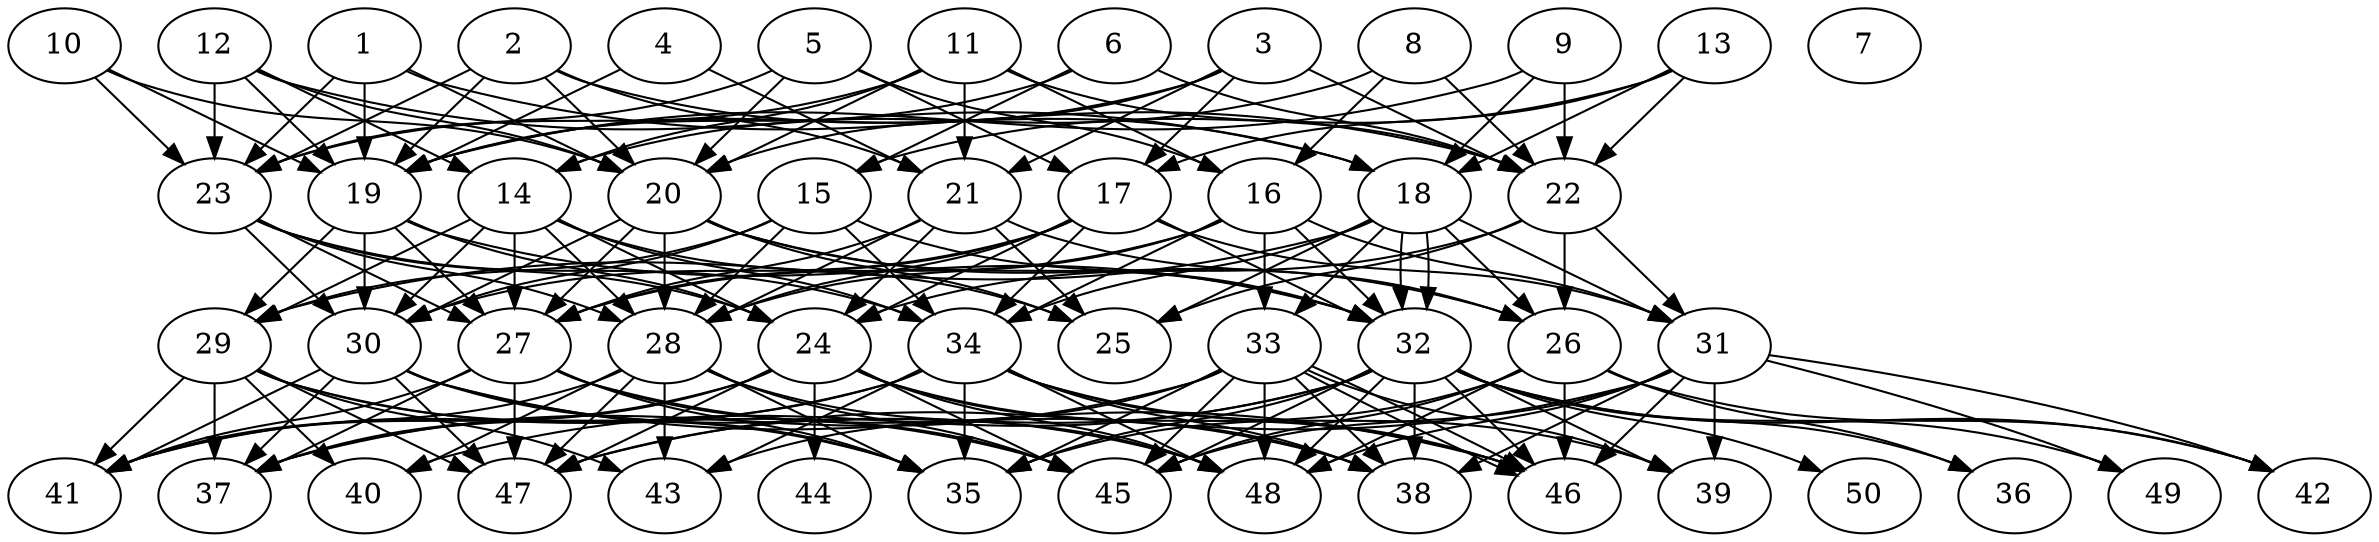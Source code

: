 // DAG automatically generated by daggen at Thu Oct  3 14:07:57 2019
// ./daggen --dot -n 50 --ccr 0.4 --fat 0.7 --regular 0.5 --density 0.7 --mindata 5242880 --maxdata 52428800 
digraph G {
  1 [size="18286080", alpha="0.03", expect_size="7314432"] 
  1 -> 19 [size ="7314432"]
  1 -> 20 [size ="7314432"]
  1 -> 22 [size ="7314432"]
  1 -> 23 [size ="7314432"]
  2 [size="78333440", alpha="0.19", expect_size="31333376"] 
  2 -> 18 [size ="31333376"]
  2 -> 19 [size ="31333376"]
  2 -> 20 [size ="31333376"]
  2 -> 21 [size ="31333376"]
  2 -> 23 [size ="31333376"]
  3 [size="107875840", alpha="0.08", expect_size="43150336"] 
  3 -> 17 [size ="43150336"]
  3 -> 19 [size ="43150336"]
  3 -> 20 [size ="43150336"]
  3 -> 21 [size ="43150336"]
  3 -> 22 [size ="43150336"]
  4 [size="89277440", alpha="0.06", expect_size="35710976"] 
  4 -> 19 [size ="35710976"]
  4 -> 21 [size ="35710976"]
  5 [size="106987520", alpha="0.10", expect_size="42795008"] 
  5 -> 16 [size ="42795008"]
  5 -> 17 [size ="42795008"]
  5 -> 20 [size ="42795008"]
  5 -> 23 [size ="42795008"]
  6 [size="15232000", alpha="0.13", expect_size="6092800"] 
  6 -> 15 [size ="6092800"]
  6 -> 19 [size ="6092800"]
  6 -> 22 [size ="6092800"]
  7 [size="83747840", alpha="0.01", expect_size="33499136"] 
  8 [size="36323840", alpha="0.05", expect_size="14529536"] 
  8 -> 14 [size ="14529536"]
  8 -> 16 [size ="14529536"]
  8 -> 22 [size ="14529536"]
  9 [size="76551680", alpha="0.03", expect_size="30620672"] 
  9 -> 18 [size ="30620672"]
  9 -> 19 [size ="30620672"]
  9 -> 22 [size ="30620672"]
  10 [size="125841920", alpha="0.09", expect_size="50336768"] 
  10 -> 19 [size ="50336768"]
  10 -> 20 [size ="50336768"]
  10 -> 23 [size ="50336768"]
  11 [size="121006080", alpha="0.08", expect_size="48402432"] 
  11 -> 14 [size ="48402432"]
  11 -> 16 [size ="48402432"]
  11 -> 20 [size ="48402432"]
  11 -> 21 [size ="48402432"]
  11 -> 22 [size ="48402432"]
  11 -> 23 [size ="48402432"]
  12 [size="20098560", alpha="0.15", expect_size="8039424"] 
  12 -> 14 [size ="8039424"]
  12 -> 18 [size ="8039424"]
  12 -> 19 [size ="8039424"]
  12 -> 20 [size ="8039424"]
  12 -> 23 [size ="8039424"]
  13 [size="129963520", alpha="0.18", expect_size="51985408"] 
  13 -> 15 [size ="51985408"]
  13 -> 17 [size ="51985408"]
  13 -> 18 [size ="51985408"]
  13 -> 22 [size ="51985408"]
  14 [size="59719680", alpha="0.10", expect_size="23887872"] 
  14 -> 24 [size ="23887872"]
  14 -> 25 [size ="23887872"]
  14 -> 27 [size ="23887872"]
  14 -> 28 [size ="23887872"]
  14 -> 29 [size ="23887872"]
  14 -> 30 [size ="23887872"]
  14 -> 34 [size ="23887872"]
  15 [size="93524480", alpha="0.14", expect_size="37409792"] 
  15 -> 28 [size ="37409792"]
  15 -> 29 [size ="37409792"]
  15 -> 30 [size ="37409792"]
  15 -> 32 [size ="37409792"]
  15 -> 34 [size ="37409792"]
  16 [size="35148800", alpha="0.04", expect_size="14059520"] 
  16 -> 27 [size ="14059520"]
  16 -> 28 [size ="14059520"]
  16 -> 31 [size ="14059520"]
  16 -> 32 [size ="14059520"]
  16 -> 33 [size ="14059520"]
  16 -> 34 [size ="14059520"]
  17 [size="111124480", alpha="0.12", expect_size="44449792"] 
  17 -> 24 [size ="44449792"]
  17 -> 27 [size ="44449792"]
  17 -> 28 [size ="44449792"]
  17 -> 30 [size ="44449792"]
  17 -> 31 [size ="44449792"]
  17 -> 32 [size ="44449792"]
  17 -> 34 [size ="44449792"]
  18 [size="117642240", alpha="0.17", expect_size="47056896"] 
  18 -> 25 [size ="47056896"]
  18 -> 26 [size ="47056896"]
  18 -> 29 [size ="47056896"]
  18 -> 31 [size ="47056896"]
  18 -> 32 [size ="47056896"]
  18 -> 32 [size ="47056896"]
  18 -> 33 [size ="47056896"]
  18 -> 34 [size ="47056896"]
  19 [size="28200960", alpha="0.04", expect_size="11280384"] 
  19 -> 24 [size ="11280384"]
  19 -> 27 [size ="11280384"]
  19 -> 29 [size ="11280384"]
  19 -> 30 [size ="11280384"]
  19 -> 32 [size ="11280384"]
  20 [size="46830080", alpha="0.14", expect_size="18732032"] 
  20 -> 25 [size ="18732032"]
  20 -> 26 [size ="18732032"]
  20 -> 27 [size ="18732032"]
  20 -> 28 [size ="18732032"]
  20 -> 30 [size ="18732032"]
  20 -> 32 [size ="18732032"]
  21 [size="98265600", alpha="0.06", expect_size="39306240"] 
  21 -> 24 [size ="39306240"]
  21 -> 25 [size ="39306240"]
  21 -> 26 [size ="39306240"]
  21 -> 27 [size ="39306240"]
  21 -> 28 [size ="39306240"]
  22 [size="28121600", alpha="0.08", expect_size="11248640"] 
  22 -> 24 [size ="11248640"]
  22 -> 25 [size ="11248640"]
  22 -> 26 [size ="11248640"]
  22 -> 31 [size ="11248640"]
  23 [size="116615680", alpha="0.06", expect_size="46646272"] 
  23 -> 24 [size ="46646272"]
  23 -> 27 [size ="46646272"]
  23 -> 28 [size ="46646272"]
  23 -> 30 [size ="46646272"]
  23 -> 34 [size ="46646272"]
  24 [size="102438400", alpha="0.18", expect_size="40975360"] 
  24 -> 37 [size ="40975360"]
  24 -> 38 [size ="40975360"]
  24 -> 41 [size ="40975360"]
  24 -> 44 [size ="40975360"]
  24 -> 45 [size ="40975360"]
  24 -> 46 [size ="40975360"]
  24 -> 47 [size ="40975360"]
  24 -> 48 [size ="40975360"]
  25 [size="43555840", alpha="0.05", expect_size="17422336"] 
  26 [size="127738880", alpha="0.13", expect_size="51095552"] 
  26 -> 35 [size ="51095552"]
  26 -> 36 [size ="51095552"]
  26 -> 42 [size ="51095552"]
  26 -> 45 [size ="51095552"]
  26 -> 46 [size ="51095552"]
  26 -> 48 [size ="51095552"]
  27 [size="31528960", alpha="0.12", expect_size="12611584"] 
  27 -> 35 [size ="12611584"]
  27 -> 37 [size ="12611584"]
  27 -> 38 [size ="12611584"]
  27 -> 41 [size ="12611584"]
  27 -> 45 [size ="12611584"]
  27 -> 47 [size ="12611584"]
  28 [size="99934720", alpha="0.16", expect_size="39973888"] 
  28 -> 35 [size ="39973888"]
  28 -> 40 [size ="39973888"]
  28 -> 41 [size ="39973888"]
  28 -> 43 [size ="39973888"]
  28 -> 45 [size ="39973888"]
  28 -> 47 [size ="39973888"]
  28 -> 48 [size ="39973888"]
  29 [size="84147200", alpha="0.10", expect_size="33658880"] 
  29 -> 35 [size ="33658880"]
  29 -> 37 [size ="33658880"]
  29 -> 40 [size ="33658880"]
  29 -> 41 [size ="33658880"]
  29 -> 43 [size ="33658880"]
  29 -> 45 [size ="33658880"]
  29 -> 47 [size ="33658880"]
  30 [size="106782720", alpha="0.03", expect_size="42713088"] 
  30 -> 35 [size ="42713088"]
  30 -> 37 [size ="42713088"]
  30 -> 41 [size ="42713088"]
  30 -> 46 [size ="42713088"]
  30 -> 47 [size ="42713088"]
  30 -> 48 [size ="42713088"]
  31 [size="72934400", alpha="0.15", expect_size="29173760"] 
  31 -> 38 [size ="29173760"]
  31 -> 39 [size ="29173760"]
  31 -> 42 [size ="29173760"]
  31 -> 45 [size ="29173760"]
  31 -> 46 [size ="29173760"]
  31 -> 47 [size ="29173760"]
  31 -> 48 [size ="29173760"]
  31 -> 49 [size ="29173760"]
  32 [size="105748480", alpha="0.08", expect_size="42299392"] 
  32 -> 35 [size ="42299392"]
  32 -> 36 [size ="42299392"]
  32 -> 38 [size ="42299392"]
  32 -> 39 [size ="42299392"]
  32 -> 40 [size ="42299392"]
  32 -> 42 [size ="42299392"]
  32 -> 45 [size ="42299392"]
  32 -> 46 [size ="42299392"]
  32 -> 47 [size ="42299392"]
  32 -> 48 [size ="42299392"]
  32 -> 49 [size ="42299392"]
  32 -> 50 [size ="42299392"]
  33 [size="34521600", alpha="0.01", expect_size="13808640"] 
  33 -> 35 [size ="13808640"]
  33 -> 37 [size ="13808640"]
  33 -> 38 [size ="13808640"]
  33 -> 39 [size ="13808640"]
  33 -> 43 [size ="13808640"]
  33 -> 45 [size ="13808640"]
  33 -> 46 [size ="13808640"]
  33 -> 46 [size ="13808640"]
  33 -> 48 [size ="13808640"]
  34 [size="71992320", alpha="0.01", expect_size="28796928"] 
  34 -> 35 [size ="28796928"]
  34 -> 37 [size ="28796928"]
  34 -> 38 [size ="28796928"]
  34 -> 39 [size ="28796928"]
  34 -> 41 [size ="28796928"]
  34 -> 43 [size ="28796928"]
  34 -> 46 [size ="28796928"]
  34 -> 48 [size ="28796928"]
  35 [size="58401280", alpha="0.16", expect_size="23360512"] 
  36 [size="87631360", alpha="0.13", expect_size="35052544"] 
  37 [size="43842560", alpha="0.08", expect_size="17537024"] 
  38 [size="115645440", alpha="0.00", expect_size="46258176"] 
  39 [size="90324480", alpha="0.15", expect_size="36129792"] 
  40 [size="31329280", alpha="0.16", expect_size="12531712"] 
  41 [size="51392000", alpha="0.11", expect_size="20556800"] 
  42 [size="22484480", alpha="0.08", expect_size="8993792"] 
  43 [size="69568000", alpha="0.04", expect_size="27827200"] 
  44 [size="73566720", alpha="0.14", expect_size="29426688"] 
  45 [size="81095680", alpha="0.09", expect_size="32438272"] 
  46 [size="54609920", alpha="0.04", expect_size="21843968"] 
  47 [size="16153600", alpha="0.02", expect_size="6461440"] 
  48 [size="63746560", alpha="0.15", expect_size="25498624"] 
  49 [size="65991680", alpha="0.20", expect_size="26396672"] 
  50 [size="37990400", alpha="0.00", expect_size="15196160"] 
}
